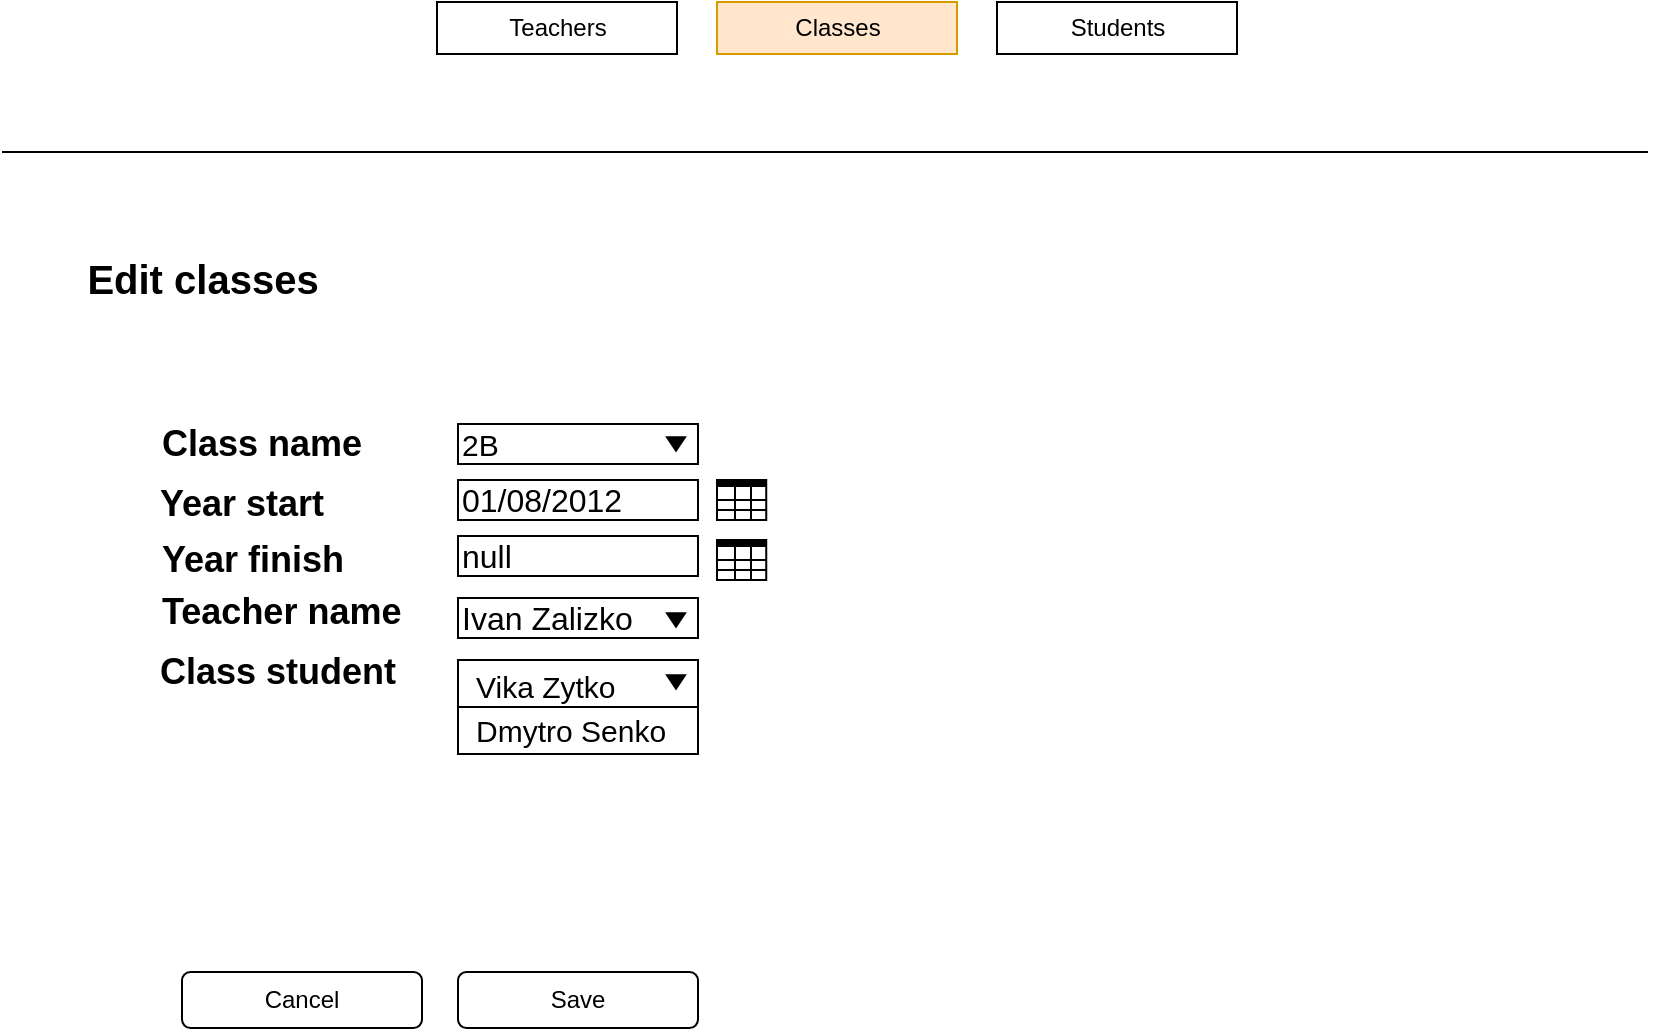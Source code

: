 <mxfile version="20.7.4" type="device"><diagram id="ezIJeQTMlIHJOUbBjSl_" name="Страница 1"><mxGraphModel dx="1434" dy="699" grid="0" gridSize="10" guides="1" tooltips="1" connect="1" arrows="1" fold="1" page="1" pageScale="1" pageWidth="827" pageHeight="1169" math="0" shadow="0"><root><mxCell id="0"/><mxCell id="1" parent="0"/><mxCell id="Bp4oHPEGfJ84igpw7hgv-1" value="" style="endArrow=none;html=1;rounded=0;cloneable=0;" edge="1" parent="1"><mxGeometry width="50" height="50" relative="1" as="geometry"><mxPoint y="114" as="sourcePoint"/><mxPoint x="823" y="114" as="targetPoint"/></mxGeometry></mxCell><mxCell id="Bp4oHPEGfJ84igpw7hgv-2" value="Teachers" style="rounded=0;whiteSpace=wrap;html=1;" vertex="1" parent="1"><mxGeometry x="217.5" y="39" width="120" height="26" as="geometry"/></mxCell><mxCell id="Bp4oHPEGfJ84igpw7hgv-3" value="Classes" style="rounded=0;whiteSpace=wrap;html=1;fillColor=#ffe6cc;strokeColor=#d79b00;" vertex="1" parent="1"><mxGeometry x="357.5" y="39" width="120" height="26" as="geometry"/></mxCell><mxCell id="Bp4oHPEGfJ84igpw7hgv-4" value="Students" style="rounded=0;whiteSpace=wrap;html=1;" vertex="1" parent="1"><mxGeometry x="497.5" y="39" width="120" height="26" as="geometry"/></mxCell><mxCell id="Bp4oHPEGfJ84igpw7hgv-5" value="&lt;font style=&quot;font-size: 20px;&quot;&gt;Edit classes&lt;/font&gt;" style="text;strokeColor=none;fillColor=none;html=1;fontSize=24;fontStyle=1;verticalAlign=middle;align=center;" vertex="1" parent="1"><mxGeometry x="50" y="157" width="100" height="40" as="geometry"/></mxCell><mxCell id="Bp4oHPEGfJ84igpw7hgv-6" value="&lt;font style=&quot;font-size: 18px;&quot;&gt;Class name&lt;/font&gt;" style="text;strokeColor=none;fillColor=none;html=1;fontSize=24;fontStyle=1;verticalAlign=middle;align=left;" vertex="1" parent="1"><mxGeometry x="78" y="238" width="100" height="40" as="geometry"/></mxCell><mxCell id="Bp4oHPEGfJ84igpw7hgv-7" value="&lt;font style=&quot;font-size: 18px;&quot;&gt;Year start&lt;/font&gt;" style="text;strokeColor=none;fillColor=none;html=1;fontSize=24;fontStyle=1;verticalAlign=middle;align=left;" vertex="1" parent="1"><mxGeometry x="77" y="268" width="100" height="40" as="geometry"/></mxCell><mxCell id="Bp4oHPEGfJ84igpw7hgv-8" value="&lt;font style=&quot;font-size: 18px;&quot;&gt;Year finish&lt;/font&gt;" style="text;strokeColor=none;fillColor=none;html=1;fontSize=24;fontStyle=1;verticalAlign=middle;align=left;" vertex="1" parent="1"><mxGeometry x="78" y="296" width="100" height="40" as="geometry"/></mxCell><mxCell id="Bp4oHPEGfJ84igpw7hgv-9" value="&lt;font style=&quot;font-size: 18px;&quot;&gt;Teacher name&lt;/font&gt;" style="text;strokeColor=none;fillColor=none;html=1;fontSize=24;fontStyle=1;verticalAlign=middle;align=left;" vertex="1" parent="1"><mxGeometry x="78" y="322" width="100" height="40" as="geometry"/></mxCell><mxCell id="Bp4oHPEGfJ84igpw7hgv-10" value="&lt;font style=&quot;font-size: 18px;&quot;&gt;Class student&lt;/font&gt;" style="text;strokeColor=none;fillColor=none;html=1;fontSize=24;fontStyle=1;verticalAlign=middle;align=left;" vertex="1" parent="1"><mxGeometry x="77" y="352" width="100" height="40" as="geometry"/></mxCell><mxCell id="Bp4oHPEGfJ84igpw7hgv-11" value="&lt;font style=&quot;font-size: 15px;&quot;&gt;2B&lt;/font&gt;" style="rounded=0;whiteSpace=wrap;html=1;fontSize=18;align=left;" vertex="1" parent="1"><mxGeometry x="228" y="250" width="120" height="20" as="geometry"/></mxCell><mxCell id="Bp4oHPEGfJ84igpw7hgv-12" value="&lt;font style=&quot;font-size: 16px;&quot;&gt;01/08/2012&lt;/font&gt;" style="rounded=0;whiteSpace=wrap;html=1;fontSize=18;align=left;" vertex="1" parent="1"><mxGeometry x="228" y="278" width="120" height="20" as="geometry"/></mxCell><mxCell id="Bp4oHPEGfJ84igpw7hgv-13" value="Cross-Functional Flowchart" style="shape=table;childLayout=tableLayout;startSize=3;collapsible=0;recursiveResize=0;expand=0;fontStyle=1;labelBackgroundColor=none;strokeWidth=1;fontSize=12;fillColor=#000000;verticalAlign=middle;labelBorderColor=none;fontColor=none;noLabel=1;" vertex="1" parent="1"><mxGeometry x="357.5" y="308" width="24.62" height="20" as="geometry"/></mxCell><mxCell id="Bp4oHPEGfJ84igpw7hgv-14" value="" style="shape=tableRow;horizontal=0;startSize=9;swimlaneHead=0;swimlaneBody=0;top=0;left=0;bottom=0;right=0;dropTarget=0;fillColor=none;collapsible=0;recursiveResize=0;expand=0;fontStyle=1;labelBackgroundColor=#000000;strokeWidth=0.04;fontSize=12;" vertex="1" parent="Bp4oHPEGfJ84igpw7hgv-13"><mxGeometry y="3" width="24.62" height="7" as="geometry"/></mxCell><mxCell id="Bp4oHPEGfJ84igpw7hgv-15" value="" style="swimlane;swimlaneHead=0;swimlaneBody=0;fontStyle=0;connectable=0;fillColor=none;startSize=0;collapsible=0;recursiveResize=0;expand=0;fontStyle=1;labelBackgroundColor=#000000;strokeWidth=0.04;fontSize=12;" vertex="1" parent="Bp4oHPEGfJ84igpw7hgv-14"><mxGeometry x="9" height="7" as="geometry"><mxRectangle height="7" as="alternateBounds"/></mxGeometry></mxCell><mxCell id="Bp4oHPEGfJ84igpw7hgv-16" value="" style="swimlane;swimlaneHead=0;swimlaneBody=0;fontStyle=0;connectable=0;fillColor=none;startSize=0;collapsible=0;recursiveResize=0;expand=0;fontStyle=1;labelBackgroundColor=#000000;strokeWidth=0.04;fontSize=12;" vertex="1" parent="Bp4oHPEGfJ84igpw7hgv-14"><mxGeometry x="9" width="8" height="7" as="geometry"><mxRectangle width="8" height="7" as="alternateBounds"/></mxGeometry></mxCell><mxCell id="Bp4oHPEGfJ84igpw7hgv-17" value="" style="swimlane;swimlaneHead=0;swimlaneBody=0;fontStyle=0;connectable=0;fillColor=none;startSize=0;collapsible=0;recursiveResize=0;expand=0;fontStyle=1;labelBackgroundColor=#000000;strokeWidth=0.04;fontSize=12;" vertex="1" parent="Bp4oHPEGfJ84igpw7hgv-14"><mxGeometry x="17" width="8" height="7" as="geometry"><mxRectangle width="8" height="7" as="alternateBounds"/></mxGeometry></mxCell><mxCell id="Bp4oHPEGfJ84igpw7hgv-18" value="Actor 1" style="shape=tableRow;horizontal=0;startSize=9;swimlaneHead=0;swimlaneBody=0;top=0;left=0;bottom=0;right=0;dropTarget=0;fillColor=none;collapsible=0;recursiveResize=0;expand=0;fontStyle=1;labelBackgroundColor=none;strokeWidth=0.04;fontSize=12;fontColor=none;noLabel=1;" vertex="1" parent="Bp4oHPEGfJ84igpw7hgv-13"><mxGeometry y="10" width="24.62" height="5" as="geometry"/></mxCell><mxCell id="Bp4oHPEGfJ84igpw7hgv-19" value="" style="swimlane;swimlaneHead=0;swimlaneBody=0;fontStyle=0;connectable=0;fillColor=none;startSize=40;collapsible=0;recursiveResize=0;expand=0;fontStyle=1;labelBackgroundColor=#000000;strokeWidth=0.04;fontSize=12;" vertex="1" parent="Bp4oHPEGfJ84igpw7hgv-18"><mxGeometry x="9" height="5" as="geometry"><mxRectangle height="5" as="alternateBounds"/></mxGeometry></mxCell><mxCell id="Bp4oHPEGfJ84igpw7hgv-20" value="" style="swimlane;swimlaneHead=0;swimlaneBody=0;fontStyle=0;connectable=0;fillColor=none;startSize=40;collapsible=0;recursiveResize=0;expand=0;fontStyle=1;labelBackgroundColor=#000000;strokeWidth=0.04;fontSize=12;" vertex="1" parent="Bp4oHPEGfJ84igpw7hgv-18"><mxGeometry x="9" width="8" height="5" as="geometry"><mxRectangle width="8" height="5" as="alternateBounds"/></mxGeometry></mxCell><mxCell id="Bp4oHPEGfJ84igpw7hgv-21" value="" style="swimlane;swimlaneHead=0;swimlaneBody=0;fontStyle=0;connectable=0;fillColor=none;startSize=40;collapsible=0;recursiveResize=0;expand=0;fontStyle=1;labelBackgroundColor=#000000;strokeWidth=0.04;fontSize=12;" vertex="1" parent="Bp4oHPEGfJ84igpw7hgv-18"><mxGeometry x="17" width="8" height="5" as="geometry"><mxRectangle width="8" height="5" as="alternateBounds"/></mxGeometry></mxCell><mxCell id="Bp4oHPEGfJ84igpw7hgv-22" value="" style="shape=tableRow;horizontal=0;startSize=9;swimlaneHead=0;swimlaneBody=0;top=0;left=0;bottom=0;right=0;dropTarget=0;fillColor=none;collapsible=0;recursiveResize=0;expand=0;fontStyle=1;labelBackgroundColor=#000000;strokeWidth=0.04;fontSize=12;" vertex="1" parent="Bp4oHPEGfJ84igpw7hgv-13"><mxGeometry y="15" width="24.62" height="5" as="geometry"/></mxCell><mxCell id="Bp4oHPEGfJ84igpw7hgv-23" value="" style="swimlane;swimlaneHead=0;swimlaneBody=0;fontStyle=0;connectable=0;fillColor=none;startSize=0;collapsible=0;recursiveResize=0;expand=0;fontStyle=1;labelBackgroundColor=#000000;strokeWidth=0.04;fontSize=12;" vertex="1" parent="Bp4oHPEGfJ84igpw7hgv-22"><mxGeometry x="9" height="5" as="geometry"><mxRectangle height="5" as="alternateBounds"/></mxGeometry></mxCell><mxCell id="Bp4oHPEGfJ84igpw7hgv-24" value="" style="swimlane;swimlaneHead=0;swimlaneBody=0;fontStyle=0;connectable=0;fillColor=none;startSize=0;collapsible=0;recursiveResize=0;expand=0;fontStyle=1;labelBackgroundColor=#000000;strokeWidth=0.04;fontSize=12;" vertex="1" parent="Bp4oHPEGfJ84igpw7hgv-22"><mxGeometry x="9" width="8" height="5" as="geometry"><mxRectangle width="8" height="5" as="alternateBounds"/></mxGeometry></mxCell><mxCell id="Bp4oHPEGfJ84igpw7hgv-25" value="" style="swimlane;swimlaneHead=0;swimlaneBody=0;fontStyle=0;connectable=0;fillColor=none;startSize=0;collapsible=0;recursiveResize=0;expand=0;fontStyle=1;labelBackgroundColor=#000000;strokeWidth=0.04;fontSize=12;" vertex="1" parent="Bp4oHPEGfJ84igpw7hgv-22"><mxGeometry x="17" width="8" height="5" as="geometry"><mxRectangle width="8" height="5" as="alternateBounds"/></mxGeometry></mxCell><mxCell id="Bp4oHPEGfJ84igpw7hgv-26" value="&lt;font style=&quot;font-size: 16px;&quot;&gt;Ivan Zalizko&lt;/font&gt;" style="rounded=0;whiteSpace=wrap;html=1;fontSize=18;align=left;" vertex="1" parent="1"><mxGeometry x="228" y="337" width="120" height="20" as="geometry"/></mxCell><mxCell id="Bp4oHPEGfJ84igpw7hgv-27" value="" style="triangle;whiteSpace=wrap;html=1;fontSize=18;rotation=90;labelBackgroundColor=#000000;fillColor=#000000;" vertex="1" parent="1"><mxGeometry x="333.63" y="343.5" width="6.75" height="9" as="geometry"/></mxCell><mxCell id="Bp4oHPEGfJ84igpw7hgv-28" value="&lt;table style=&quot;border-color: var(--border-color); font-size: 15px;&quot;&gt;&lt;tbody style=&quot;border-color: var(--border-color);&quot;&gt;&lt;tr style=&quot;border-color: var(--border-color);&quot;&gt;&lt;td style=&quot;border-color: var(--border-color);&quot;&gt;&lt;font style=&quot;font-size: 15px;&quot;&gt;&lt;br style=&quot;border-color: var(--border-color);&quot;&gt;&lt;/font&gt;&lt;/td&gt;&lt;td style=&quot;border-color: var(--border-color);&quot;&gt;&lt;font style=&quot;font-size: 15px;&quot;&gt;Vika Zytko&lt;/font&gt;&lt;/td&gt;&lt;/tr&gt;&lt;tr style=&quot;border-color: var(--border-color);&quot;&gt;&lt;td style=&quot;border-color: var(--border-color);&quot;&gt;&lt;font style=&quot;font-size: 15px;&quot;&gt;&lt;br style=&quot;border-color: var(--border-color);&quot;&gt;&lt;/font&gt;&lt;/td&gt;&lt;td style=&quot;border-color: var(--border-color);&quot;&gt;&lt;font style=&quot;font-size: 15px;&quot;&gt;Dmytro Senko&lt;/font&gt;&lt;/td&gt;&lt;/tr&gt;&lt;/tbody&gt;&lt;/table&gt;" style="rounded=0;whiteSpace=wrap;html=1;fontSize=18;align=left;" vertex="1" parent="1"><mxGeometry x="228" y="368" width="120" height="47" as="geometry"/></mxCell><mxCell id="Bp4oHPEGfJ84igpw7hgv-29" value="" style="triangle;whiteSpace=wrap;html=1;fontSize=18;rotation=90;labelBackgroundColor=#000000;fillColor=#000000;" vertex="1" parent="1"><mxGeometry x="333.63" y="374.5" width="6.75" height="9" as="geometry"/></mxCell><mxCell id="Bp4oHPEGfJ84igpw7hgv-30" value="Save" style="rounded=1;whiteSpace=wrap;html=1;labelBackgroundColor=none;labelBorderColor=none;strokeWidth=1;fontSize=12;fontColor=none;fillColor=none;" vertex="1" parent="1"><mxGeometry x="228" y="524" width="120" height="28" as="geometry"/></mxCell><mxCell id="Bp4oHPEGfJ84igpw7hgv-31" value="Cancel" style="rounded=1;whiteSpace=wrap;html=1;labelBackgroundColor=none;labelBorderColor=none;strokeWidth=1;fontSize=12;fontColor=none;fillColor=none;" vertex="1" parent="1"><mxGeometry x="90" y="524" width="120" height="28" as="geometry"/></mxCell><mxCell id="Bp4oHPEGfJ84igpw7hgv-32" value="&lt;font style=&quot;font-size: 16px;&quot;&gt;null&lt;/font&gt;" style="rounded=0;whiteSpace=wrap;html=1;fontSize=18;align=left;" vertex="1" parent="1"><mxGeometry x="228" y="306" width="120" height="20" as="geometry"/></mxCell><mxCell id="Bp4oHPEGfJ84igpw7hgv-33" value="Cross-Functional Flowchart" style="shape=table;childLayout=tableLayout;startSize=3;collapsible=0;recursiveResize=0;expand=0;fontStyle=1;labelBackgroundColor=none;strokeWidth=1;fontSize=12;fillColor=#000000;verticalAlign=middle;labelBorderColor=none;fontColor=none;noLabel=1;" vertex="1" parent="1"><mxGeometry x="357.5" y="278" width="24.62" height="20" as="geometry"/></mxCell><mxCell id="Bp4oHPEGfJ84igpw7hgv-34" value="" style="shape=tableRow;horizontal=0;startSize=9;swimlaneHead=0;swimlaneBody=0;top=0;left=0;bottom=0;right=0;dropTarget=0;fillColor=none;collapsible=0;recursiveResize=0;expand=0;fontStyle=1;labelBackgroundColor=#000000;strokeWidth=0.04;fontSize=12;" vertex="1" parent="Bp4oHPEGfJ84igpw7hgv-33"><mxGeometry y="3" width="24.62" height="7" as="geometry"/></mxCell><mxCell id="Bp4oHPEGfJ84igpw7hgv-35" value="" style="swimlane;swimlaneHead=0;swimlaneBody=0;fontStyle=0;connectable=0;fillColor=none;startSize=0;collapsible=0;recursiveResize=0;expand=0;fontStyle=1;labelBackgroundColor=#000000;strokeWidth=0.04;fontSize=12;" vertex="1" parent="Bp4oHPEGfJ84igpw7hgv-34"><mxGeometry x="9" height="7" as="geometry"><mxRectangle height="7" as="alternateBounds"/></mxGeometry></mxCell><mxCell id="Bp4oHPEGfJ84igpw7hgv-36" value="" style="swimlane;swimlaneHead=0;swimlaneBody=0;fontStyle=0;connectable=0;fillColor=none;startSize=0;collapsible=0;recursiveResize=0;expand=0;fontStyle=1;labelBackgroundColor=#000000;strokeWidth=0.04;fontSize=12;" vertex="1" parent="Bp4oHPEGfJ84igpw7hgv-34"><mxGeometry x="9" width="8" height="7" as="geometry"><mxRectangle width="8" height="7" as="alternateBounds"/></mxGeometry></mxCell><mxCell id="Bp4oHPEGfJ84igpw7hgv-37" value="" style="swimlane;swimlaneHead=0;swimlaneBody=0;fontStyle=0;connectable=0;fillColor=none;startSize=0;collapsible=0;recursiveResize=0;expand=0;fontStyle=1;labelBackgroundColor=#000000;strokeWidth=0.04;fontSize=12;" vertex="1" parent="Bp4oHPEGfJ84igpw7hgv-34"><mxGeometry x="17" width="8" height="7" as="geometry"><mxRectangle width="8" height="7" as="alternateBounds"/></mxGeometry></mxCell><mxCell id="Bp4oHPEGfJ84igpw7hgv-38" value="Actor 1" style="shape=tableRow;horizontal=0;startSize=9;swimlaneHead=0;swimlaneBody=0;top=0;left=0;bottom=0;right=0;dropTarget=0;fillColor=none;collapsible=0;recursiveResize=0;expand=0;fontStyle=1;labelBackgroundColor=none;strokeWidth=0.04;fontSize=12;fontColor=none;noLabel=1;" vertex="1" parent="Bp4oHPEGfJ84igpw7hgv-33"><mxGeometry y="10" width="24.62" height="5" as="geometry"/></mxCell><mxCell id="Bp4oHPEGfJ84igpw7hgv-39" value="" style="swimlane;swimlaneHead=0;swimlaneBody=0;fontStyle=0;connectable=0;fillColor=none;startSize=40;collapsible=0;recursiveResize=0;expand=0;fontStyle=1;labelBackgroundColor=#000000;strokeWidth=0.04;fontSize=12;" vertex="1" parent="Bp4oHPEGfJ84igpw7hgv-38"><mxGeometry x="9" height="5" as="geometry"><mxRectangle height="5" as="alternateBounds"/></mxGeometry></mxCell><mxCell id="Bp4oHPEGfJ84igpw7hgv-40" value="" style="swimlane;swimlaneHead=0;swimlaneBody=0;fontStyle=0;connectable=0;fillColor=none;startSize=40;collapsible=0;recursiveResize=0;expand=0;fontStyle=1;labelBackgroundColor=#000000;strokeWidth=0.04;fontSize=12;" vertex="1" parent="Bp4oHPEGfJ84igpw7hgv-38"><mxGeometry x="9" width="8" height="5" as="geometry"><mxRectangle width="8" height="5" as="alternateBounds"/></mxGeometry></mxCell><mxCell id="Bp4oHPEGfJ84igpw7hgv-41" value="" style="swimlane;swimlaneHead=0;swimlaneBody=0;fontStyle=0;connectable=0;fillColor=none;startSize=40;collapsible=0;recursiveResize=0;expand=0;fontStyle=1;labelBackgroundColor=#000000;strokeWidth=0.04;fontSize=12;" vertex="1" parent="Bp4oHPEGfJ84igpw7hgv-38"><mxGeometry x="17" width="8" height="5" as="geometry"><mxRectangle width="8" height="5" as="alternateBounds"/></mxGeometry></mxCell><mxCell id="Bp4oHPEGfJ84igpw7hgv-42" value="" style="shape=tableRow;horizontal=0;startSize=9;swimlaneHead=0;swimlaneBody=0;top=0;left=0;bottom=0;right=0;dropTarget=0;fillColor=none;collapsible=0;recursiveResize=0;expand=0;fontStyle=1;labelBackgroundColor=#000000;strokeWidth=0.04;fontSize=12;" vertex="1" parent="Bp4oHPEGfJ84igpw7hgv-33"><mxGeometry y="15" width="24.62" height="5" as="geometry"/></mxCell><mxCell id="Bp4oHPEGfJ84igpw7hgv-43" value="" style="swimlane;swimlaneHead=0;swimlaneBody=0;fontStyle=0;connectable=0;fillColor=none;startSize=0;collapsible=0;recursiveResize=0;expand=0;fontStyle=1;labelBackgroundColor=#000000;strokeWidth=0.04;fontSize=12;" vertex="1" parent="Bp4oHPEGfJ84igpw7hgv-42"><mxGeometry x="9" height="5" as="geometry"><mxRectangle height="5" as="alternateBounds"/></mxGeometry></mxCell><mxCell id="Bp4oHPEGfJ84igpw7hgv-44" value="" style="swimlane;swimlaneHead=0;swimlaneBody=0;fontStyle=0;connectable=0;fillColor=none;startSize=0;collapsible=0;recursiveResize=0;expand=0;fontStyle=1;labelBackgroundColor=#000000;strokeWidth=0.04;fontSize=12;" vertex="1" parent="Bp4oHPEGfJ84igpw7hgv-42"><mxGeometry x="9" width="8" height="5" as="geometry"><mxRectangle width="8" height="5" as="alternateBounds"/></mxGeometry></mxCell><mxCell id="Bp4oHPEGfJ84igpw7hgv-45" value="" style="swimlane;swimlaneHead=0;swimlaneBody=0;fontStyle=0;connectable=0;fillColor=none;startSize=0;collapsible=0;recursiveResize=0;expand=0;fontStyle=1;labelBackgroundColor=#000000;strokeWidth=0.04;fontSize=12;" vertex="1" parent="Bp4oHPEGfJ84igpw7hgv-42"><mxGeometry x="17" width="8" height="5" as="geometry"><mxRectangle width="8" height="5" as="alternateBounds"/></mxGeometry></mxCell><mxCell id="Bp4oHPEGfJ84igpw7hgv-46" value="" style="endArrow=none;html=1;rounded=0;fontSize=15;exitX=0;exitY=0.5;exitDx=0;exitDy=0;entryX=1;entryY=0.5;entryDx=0;entryDy=0;" edge="1" parent="1" source="Bp4oHPEGfJ84igpw7hgv-28" target="Bp4oHPEGfJ84igpw7hgv-28"><mxGeometry width="50" height="50" relative="1" as="geometry"><mxPoint x="288" y="422" as="sourcePoint"/><mxPoint x="338" y="372" as="targetPoint"/></mxGeometry></mxCell><mxCell id="Bp4oHPEGfJ84igpw7hgv-47" value="" style="triangle;whiteSpace=wrap;html=1;fontSize=18;rotation=90;labelBackgroundColor=#000000;fillColor=#000000;" vertex="1" parent="1"><mxGeometry x="333.63" y="255.5" width="6.75" height="9" as="geometry"/></mxCell></root></mxGraphModel></diagram></mxfile>